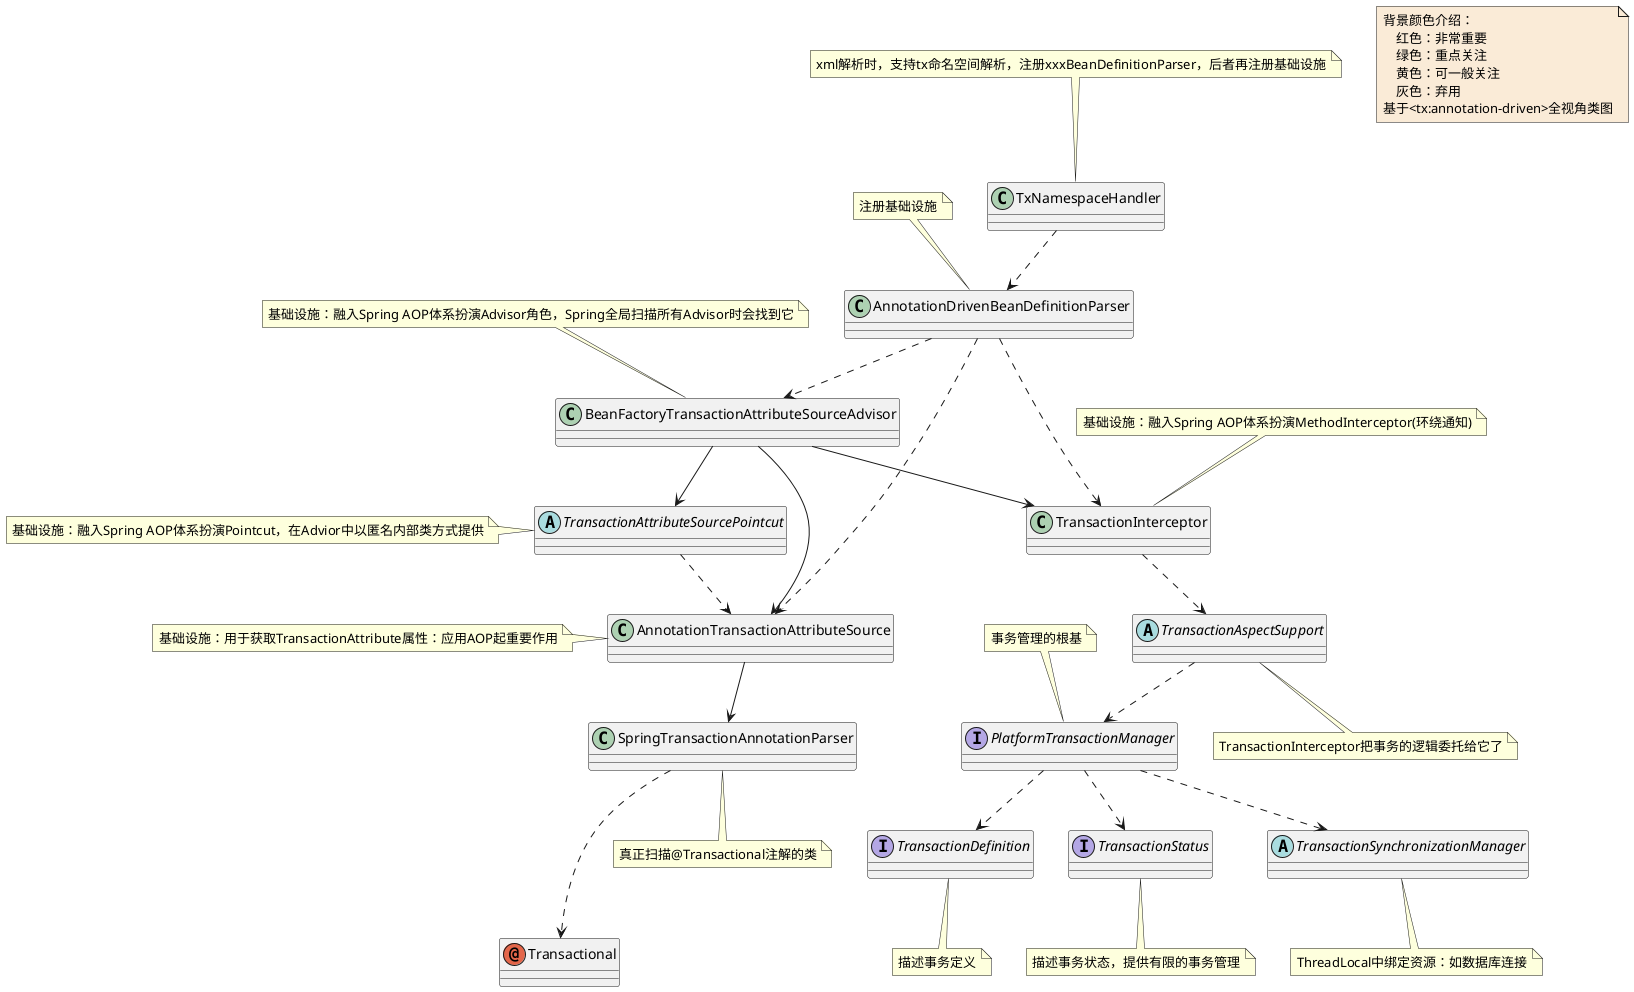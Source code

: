 @startuml

note  as N1 #FAEBD7
    背景颜色介绍：
        红色：非常重要
        绿色：重点关注
        黄色：可一般关注
        灰色：弃用
    基于<tx:annotation-driven>全视角类图
end note


class AnnotationDrivenBeanDefinitionParser
note top :注册基础设施

class AnnotationTransactionAttributeSource
note left : 基础设施：用于获取TransactionAttribute属性：应用AOP起重要作用

class BeanFactoryTransactionAttributeSourceAdvisor
note top : 基础设施：融入Spring AOP体系扮演Advisor角色，Spring全局扫描所有Advisor时会找到它

interface PlatformTransactionManager
note top : 事务管理的根基

class SpringTransactionAnnotationParser
note bottom : 真正扫描@Transactional注解的类

annotation Transactional

abstract class TransactionAspectSupport
note bottom : TransactionInterceptor把事务的逻辑委托给它了


abstract class TransactionAttributeSourcePointcut
note left : 基础设施：融入Spring AOP体系扮演Pointcut，在Advior中以匿名内部类方式提供


interface TransactionDefinition
note bottom : 描述事务定义

class TransactionInterceptor
note top : 基础设施：融入Spring AOP体系扮演MethodInterceptor(环绕通知)

class TxNamespaceHandler
note top :xml解析时，支持tx命名空间解析，注册xxxBeanDefinitionParser，后者再注册基础设施

interface TransactionStatus
note bottom : 描述事务状态，提供有限的事务管理

abstract class TransactionSynchronizationManager
note bottom : ThreadLocal中绑定资源：如数据库连接

AnnotationDrivenBeanDefinitionParser ..> AnnotationTransactionAttributeSource
AnnotationDrivenBeanDefinitionParser ..> BeanFactoryTransactionAttributeSourceAdvisor
AnnotationDrivenBeanDefinitionParser ..> TransactionInterceptor


AnnotationTransactionAttributeSource --> SpringTransactionAnnotationParser

BeanFactoryTransactionAttributeSourceAdvisor --> AnnotationTransactionAttributeSource
BeanFactoryTransactionAttributeSourceAdvisor --> TransactionInterceptor
BeanFactoryTransactionAttributeSourceAdvisor --> TransactionAttributeSourcePointcut



PlatformTransactionManager ..> TransactionDefinition
PlatformTransactionManager ..> TransactionStatus
PlatformTransactionManager ..> TransactionSynchronizationManager

SpringTransactionAnnotationParser ...> Transactional


TransactionAspectSupport ..> PlatformTransactionManager

TransactionInterceptor ..> TransactionAspectSupport


TransactionAttributeSourcePointcut ..> AnnotationTransactionAttributeSource


TxNamespaceHandler ..> AnnotationDrivenBeanDefinitionParser

@enduml
